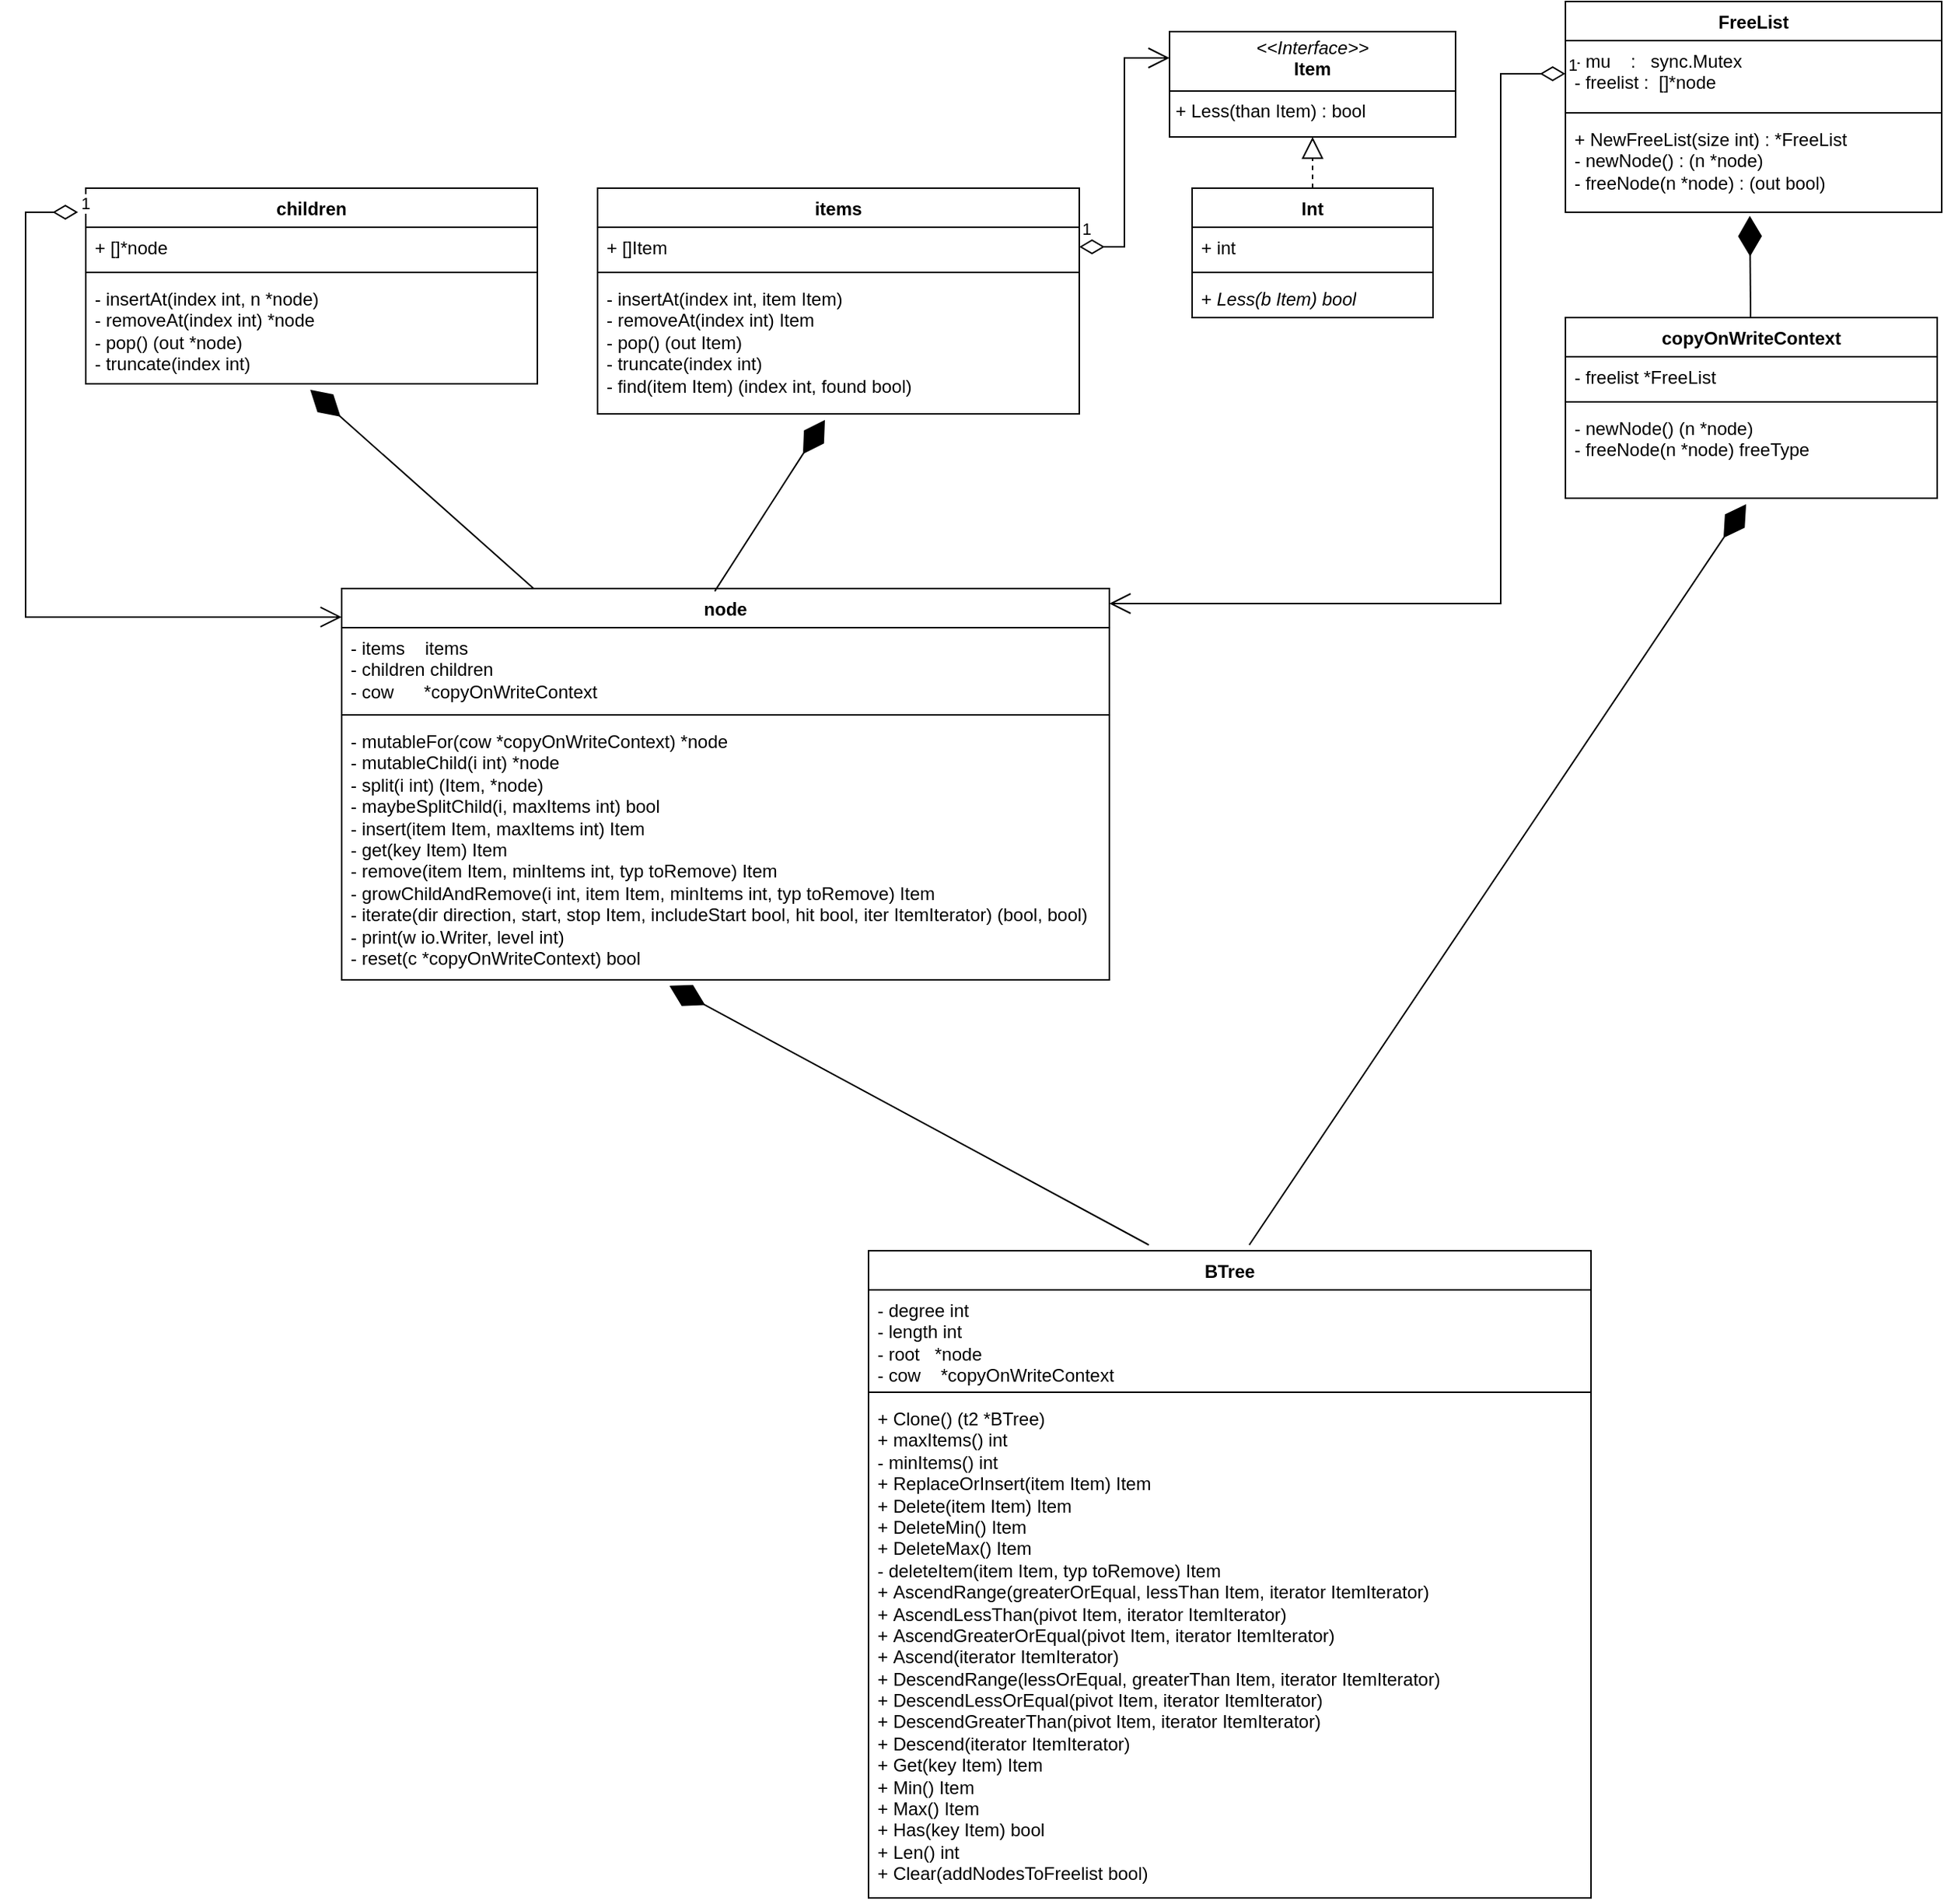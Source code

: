 <mxfile version="24.2.1" type="github">
  <diagram name="第 1 页" id="_yHH3psOANB1RMjNBVOY">
    <mxGraphModel dx="4522" dy="2681" grid="1" gridSize="10" guides="1" tooltips="1" connect="1" arrows="1" fold="1" page="1" pageScale="1" pageWidth="827" pageHeight="1169" math="0" shadow="0">
      <root>
        <mxCell id="0" />
        <mxCell id="1" parent="0" />
        <mxCell id="beHuITGf63IJjDPoYCYx-1" value="&lt;p style=&quot;margin:0px;margin-top:4px;text-align:center;&quot;&gt;&lt;i&gt;&amp;lt;&amp;lt;Interface&amp;gt;&amp;gt;&lt;/i&gt;&lt;br&gt;&lt;b&gt;Item&lt;/b&gt;&lt;/p&gt;&lt;hr size=&quot;1&quot; style=&quot;border-style:solid;&quot;&gt;&lt;p style=&quot;margin:0px;margin-left:4px;&quot;&gt;&lt;span style=&quot;background-color: initial;&quot;&gt;+&amp;nbsp;&lt;/span&gt;&lt;span style=&quot;background-color: initial;&quot;&gt;Less(than Item) : bool&lt;/span&gt;&lt;/p&gt;" style="verticalAlign=top;align=left;overflow=fill;html=1;whiteSpace=wrap;" vertex="1" parent="1">
          <mxGeometry x="-60" y="-190" width="190" height="70" as="geometry" />
        </mxCell>
        <mxCell id="beHuITGf63IJjDPoYCYx-2" value="FreeList" style="swimlane;fontStyle=1;align=center;verticalAlign=top;childLayout=stackLayout;horizontal=1;startSize=26;horizontalStack=0;resizeParent=1;resizeParentMax=0;resizeLast=0;collapsible=1;marginBottom=0;whiteSpace=wrap;html=1;" vertex="1" parent="1">
          <mxGeometry x="203" y="-210" width="250" height="140" as="geometry" />
        </mxCell>
        <mxCell id="beHuITGf63IJjDPoYCYx-3" value="&lt;div&gt;- mu&amp;nbsp; &amp;nbsp; :&amp;nbsp; &amp;nbsp;sync.Mutex&lt;/div&gt;&lt;div&gt;&lt;span style=&quot;white-space: normal;&quot;&gt;- freelist :&amp;nbsp; []*node&lt;/span&gt;&lt;/div&gt;" style="text;strokeColor=none;fillColor=none;align=left;verticalAlign=top;spacingLeft=4;spacingRight=4;overflow=hidden;rotatable=0;points=[[0,0.5],[1,0.5]];portConstraint=eastwest;whiteSpace=wrap;html=1;" vertex="1" parent="beHuITGf63IJjDPoYCYx-2">
          <mxGeometry y="26" width="250" height="44" as="geometry" />
        </mxCell>
        <mxCell id="beHuITGf63IJjDPoYCYx-4" value="" style="line;strokeWidth=1;fillColor=none;align=left;verticalAlign=middle;spacingTop=-1;spacingLeft=3;spacingRight=3;rotatable=0;labelPosition=right;points=[];portConstraint=eastwest;strokeColor=inherit;" vertex="1" parent="beHuITGf63IJjDPoYCYx-2">
          <mxGeometry y="70" width="250" height="8" as="geometry" />
        </mxCell>
        <mxCell id="beHuITGf63IJjDPoYCYx-5" value="+&amp;nbsp;NewFreeList(size int) : *FreeList&lt;div&gt;-&amp;nbsp;newNode() : (n *node)&lt;/div&gt;&lt;div&gt;-&amp;nbsp;freeNode(n *node) : (out bool)&lt;/div&gt;" style="text;strokeColor=none;fillColor=none;align=left;verticalAlign=top;spacingLeft=4;spacingRight=4;overflow=hidden;rotatable=0;points=[[0,0.5],[1,0.5]];portConstraint=eastwest;whiteSpace=wrap;html=1;" vertex="1" parent="beHuITGf63IJjDPoYCYx-2">
          <mxGeometry y="78" width="250" height="62" as="geometry" />
        </mxCell>
        <mxCell id="beHuITGf63IJjDPoYCYx-7" value="items" style="swimlane;fontStyle=1;align=center;verticalAlign=top;childLayout=stackLayout;horizontal=1;startSize=26;horizontalStack=0;resizeParent=1;resizeParentMax=0;resizeLast=0;collapsible=1;marginBottom=0;whiteSpace=wrap;html=1;" vertex="1" parent="1">
          <mxGeometry x="-440" y="-86" width="320" height="150" as="geometry" />
        </mxCell>
        <mxCell id="beHuITGf63IJjDPoYCYx-8" value="+ []Item" style="text;strokeColor=none;fillColor=none;align=left;verticalAlign=top;spacingLeft=4;spacingRight=4;overflow=hidden;rotatable=0;points=[[0,0.5],[1,0.5]];portConstraint=eastwest;whiteSpace=wrap;html=1;" vertex="1" parent="beHuITGf63IJjDPoYCYx-7">
          <mxGeometry y="26" width="320" height="26" as="geometry" />
        </mxCell>
        <mxCell id="beHuITGf63IJjDPoYCYx-9" value="" style="line;strokeWidth=1;fillColor=none;align=left;verticalAlign=middle;spacingTop=-1;spacingLeft=3;spacingRight=3;rotatable=0;labelPosition=right;points=[];portConstraint=eastwest;strokeColor=inherit;" vertex="1" parent="beHuITGf63IJjDPoYCYx-7">
          <mxGeometry y="52" width="320" height="8" as="geometry" />
        </mxCell>
        <mxCell id="beHuITGf63IJjDPoYCYx-10" value="-&amp;nbsp;insertAt(index int, item Item)&lt;div&gt;-&amp;nbsp;removeAt(index int) Item&lt;/div&gt;&lt;div&gt;-&amp;nbsp;pop() (out Item)&amp;nbsp;&lt;/div&gt;&lt;div&gt;-&amp;nbsp;truncate(index int)&lt;/div&gt;&lt;div&gt;-&amp;nbsp;find(item Item) (index int, found bool)&lt;/div&gt;" style="text;strokeColor=none;fillColor=none;align=left;verticalAlign=top;spacingLeft=4;spacingRight=4;overflow=hidden;rotatable=0;points=[[0,0.5],[1,0.5]];portConstraint=eastwest;whiteSpace=wrap;html=1;" vertex="1" parent="beHuITGf63IJjDPoYCYx-7">
          <mxGeometry y="60" width="320" height="90" as="geometry" />
        </mxCell>
        <mxCell id="beHuITGf63IJjDPoYCYx-11" value="children" style="swimlane;fontStyle=1;align=center;verticalAlign=top;childLayout=stackLayout;horizontal=1;startSize=26;horizontalStack=0;resizeParent=1;resizeParentMax=0;resizeLast=0;collapsible=1;marginBottom=0;whiteSpace=wrap;html=1;" vertex="1" parent="1">
          <mxGeometry x="-780" y="-86" width="300" height="130" as="geometry" />
        </mxCell>
        <mxCell id="beHuITGf63IJjDPoYCYx-12" value="+&amp;nbsp;[]*node" style="text;strokeColor=none;fillColor=none;align=left;verticalAlign=top;spacingLeft=4;spacingRight=4;overflow=hidden;rotatable=0;points=[[0,0.5],[1,0.5]];portConstraint=eastwest;whiteSpace=wrap;html=1;" vertex="1" parent="beHuITGf63IJjDPoYCYx-11">
          <mxGeometry y="26" width="300" height="26" as="geometry" />
        </mxCell>
        <mxCell id="beHuITGf63IJjDPoYCYx-13" value="" style="line;strokeWidth=1;fillColor=none;align=left;verticalAlign=middle;spacingTop=-1;spacingLeft=3;spacingRight=3;rotatable=0;labelPosition=right;points=[];portConstraint=eastwest;strokeColor=inherit;" vertex="1" parent="beHuITGf63IJjDPoYCYx-11">
          <mxGeometry y="52" width="300" height="8" as="geometry" />
        </mxCell>
        <mxCell id="beHuITGf63IJjDPoYCYx-14" value="-&amp;nbsp;insertAt(index int, n *node)&lt;div&gt;-&amp;nbsp;removeAt(index int) *node&lt;/div&gt;&lt;div&gt;-&amp;nbsp;pop() (out *node)&lt;/div&gt;&lt;div&gt;-&amp;nbsp;truncate(index int)&lt;/div&gt;" style="text;strokeColor=none;fillColor=none;align=left;verticalAlign=top;spacingLeft=4;spacingRight=4;overflow=hidden;rotatable=0;points=[[0,0.5],[1,0.5]];portConstraint=eastwest;whiteSpace=wrap;html=1;" vertex="1" parent="beHuITGf63IJjDPoYCYx-11">
          <mxGeometry y="60" width="300" height="70" as="geometry" />
        </mxCell>
        <mxCell id="beHuITGf63IJjDPoYCYx-15" value="node" style="swimlane;fontStyle=1;align=center;verticalAlign=top;childLayout=stackLayout;horizontal=1;startSize=26;horizontalStack=0;resizeParent=1;resizeParentMax=0;resizeLast=0;collapsible=1;marginBottom=0;whiteSpace=wrap;html=1;" vertex="1" parent="1">
          <mxGeometry x="-610" y="180" width="510" height="260" as="geometry" />
        </mxCell>
        <mxCell id="beHuITGf63IJjDPoYCYx-16" value="-&amp;nbsp;items&amp;nbsp; &amp;nbsp; items&lt;div&gt;-&amp;nbsp;children children&lt;/div&gt;&lt;div&gt;-&amp;nbsp;cow&amp;nbsp; &amp;nbsp; &amp;nbsp; *copyOnWriteContext&lt;/div&gt;" style="text;strokeColor=none;fillColor=none;align=left;verticalAlign=top;spacingLeft=4;spacingRight=4;overflow=hidden;rotatable=0;points=[[0,0.5],[1,0.5]];portConstraint=eastwest;whiteSpace=wrap;html=1;" vertex="1" parent="beHuITGf63IJjDPoYCYx-15">
          <mxGeometry y="26" width="510" height="54" as="geometry" />
        </mxCell>
        <mxCell id="beHuITGf63IJjDPoYCYx-17" value="" style="line;strokeWidth=1;fillColor=none;align=left;verticalAlign=middle;spacingTop=-1;spacingLeft=3;spacingRight=3;rotatable=0;labelPosition=right;points=[];portConstraint=eastwest;strokeColor=inherit;" vertex="1" parent="beHuITGf63IJjDPoYCYx-15">
          <mxGeometry y="80" width="510" height="8" as="geometry" />
        </mxCell>
        <mxCell id="beHuITGf63IJjDPoYCYx-18" value="-&amp;nbsp;mutableFor(cow *copyOnWriteContext) *node&lt;div&gt;-&amp;nbsp;mutableChild(i int) *node&amp;nbsp;&lt;/div&gt;&lt;div&gt;-&amp;nbsp;split(i int) (Item, *node)&lt;/div&gt;&lt;div&gt;-&amp;nbsp;maybeSplitChild(i, maxItems int) bool&lt;/div&gt;&lt;div&gt;-&amp;nbsp;insert(item Item, maxItems int) Item&lt;/div&gt;&lt;div&gt;-&amp;nbsp;get(key Item) Item&lt;/div&gt;&lt;div&gt;-&amp;nbsp;remove(item Item, minItems int, typ toRemove) Item&lt;/div&gt;&lt;div&gt;-&amp;nbsp;growChildAndRemove(i int, item Item, minItems int, typ toRemove) Item&lt;/div&gt;&lt;div&gt;-&amp;nbsp;iterate(dir direction, start, stop Item, includeStart bool, hit bool, iter ItemIterator) (bool, bool)&lt;/div&gt;&lt;div&gt;-&amp;nbsp;print(w io.Writer, level int)&lt;/div&gt;&lt;div&gt;-&amp;nbsp;reset(c *copyOnWriteContext) bool&lt;/div&gt;" style="text;strokeColor=none;fillColor=none;align=left;verticalAlign=top;spacingLeft=4;spacingRight=4;overflow=hidden;rotatable=0;points=[[0,0.5],[1,0.5]];portConstraint=eastwest;whiteSpace=wrap;html=1;" vertex="1" parent="beHuITGf63IJjDPoYCYx-15">
          <mxGeometry y="88" width="510" height="172" as="geometry" />
        </mxCell>
        <mxCell id="beHuITGf63IJjDPoYCYx-20" value="BTree" style="swimlane;fontStyle=1;align=center;verticalAlign=top;childLayout=stackLayout;horizontal=1;startSize=26;horizontalStack=0;resizeParent=1;resizeParentMax=0;resizeLast=0;collapsible=1;marginBottom=0;whiteSpace=wrap;html=1;" vertex="1" parent="1">
          <mxGeometry x="-260" y="620" width="480" height="430" as="geometry" />
        </mxCell>
        <mxCell id="beHuITGf63IJjDPoYCYx-21" value="-&amp;nbsp;degree int&lt;div&gt;-&amp;nbsp;length int&lt;/div&gt;&lt;div&gt;-&amp;nbsp;root&amp;nbsp; &amp;nbsp;*node&lt;/div&gt;&lt;div&gt;-&amp;nbsp;cow&amp;nbsp; &amp;nbsp; *copyOnWriteContext&lt;/div&gt;" style="text;strokeColor=none;fillColor=none;align=left;verticalAlign=top;spacingLeft=4;spacingRight=4;overflow=hidden;rotatable=0;points=[[0,0.5],[1,0.5]];portConstraint=eastwest;whiteSpace=wrap;html=1;" vertex="1" parent="beHuITGf63IJjDPoYCYx-20">
          <mxGeometry y="26" width="480" height="64" as="geometry" />
        </mxCell>
        <mxCell id="beHuITGf63IJjDPoYCYx-22" value="" style="line;strokeWidth=1;fillColor=none;align=left;verticalAlign=middle;spacingTop=-1;spacingLeft=3;spacingRight=3;rotatable=0;labelPosition=right;points=[];portConstraint=eastwest;strokeColor=inherit;" vertex="1" parent="beHuITGf63IJjDPoYCYx-20">
          <mxGeometry y="90" width="480" height="8" as="geometry" />
        </mxCell>
        <mxCell id="beHuITGf63IJjDPoYCYx-23" value="+ Clone() (t2 *BTree)&lt;div&gt;+&amp;nbsp;maxItems() int&lt;/div&gt;&lt;div&gt;-&amp;nbsp;minItems() int&amp;nbsp;&lt;/div&gt;&lt;div&gt;+&amp;nbsp;ReplaceOrInsert(item Item) Item&lt;/div&gt;&lt;div&gt;+&amp;nbsp;Delete(item Item) Item&lt;/div&gt;&lt;div&gt;+&amp;nbsp;DeleteMin() Item&lt;/div&gt;&lt;div&gt;+&amp;nbsp;DeleteMax() Item&lt;/div&gt;&lt;div&gt;-&amp;nbsp;deleteItem(item Item, typ toRemove) Item&lt;/div&gt;&lt;div&gt;+&amp;nbsp;AscendRange(greaterOrEqual, lessThan Item, iterator ItemIterator)&lt;/div&gt;&lt;div&gt;+&amp;nbsp;AscendLessThan(pivot Item, iterator ItemIterator)&lt;/div&gt;&lt;div&gt;+&amp;nbsp;AscendGreaterOrEqual(pivot Item, iterator ItemIterator)&lt;/div&gt;&lt;div&gt;+&amp;nbsp;Ascend(iterator ItemIterator)&lt;/div&gt;&lt;div&gt;+&amp;nbsp;DescendRange(lessOrEqual, greaterThan Item, iterator ItemIterator)&lt;/div&gt;&lt;div&gt;+&amp;nbsp;DescendLessOrEqual(pivot Item, iterator ItemIterator)&lt;/div&gt;&lt;div&gt;+&amp;nbsp;DescendGreaterThan(pivot Item, iterator ItemIterator)&lt;/div&gt;&lt;div&gt;+&amp;nbsp;Descend(iterator ItemIterator)&lt;/div&gt;&lt;div&gt;+&amp;nbsp;Get(key Item) Item&lt;/div&gt;&lt;div&gt;+&amp;nbsp;Min() Item&lt;/div&gt;&lt;div&gt;+&amp;nbsp;Max() Item&lt;/div&gt;&lt;div&gt;+&amp;nbsp;Has(key Item) bool&lt;/div&gt;&lt;div&gt;+&amp;nbsp;Len() int&lt;/div&gt;&lt;div&gt;+&amp;nbsp;Clear(addNodesToFreelist bool)&lt;/div&gt;" style="text;strokeColor=none;fillColor=none;align=left;verticalAlign=top;spacingLeft=4;spacingRight=4;overflow=hidden;rotatable=0;points=[[0,0.5],[1,0.5]];portConstraint=eastwest;whiteSpace=wrap;html=1;" vertex="1" parent="beHuITGf63IJjDPoYCYx-20">
          <mxGeometry y="98" width="480" height="332" as="geometry" />
        </mxCell>
        <mxCell id="beHuITGf63IJjDPoYCYx-24" value="copyOnWriteContext" style="swimlane;fontStyle=1;align=center;verticalAlign=top;childLayout=stackLayout;horizontal=1;startSize=26;horizontalStack=0;resizeParent=1;resizeParentMax=0;resizeLast=0;collapsible=1;marginBottom=0;whiteSpace=wrap;html=1;" vertex="1" parent="1">
          <mxGeometry x="203" width="247" height="120" as="geometry" />
        </mxCell>
        <mxCell id="beHuITGf63IJjDPoYCYx-25" value="-&amp;nbsp;freelist *FreeList" style="text;strokeColor=none;fillColor=none;align=left;verticalAlign=top;spacingLeft=4;spacingRight=4;overflow=hidden;rotatable=0;points=[[0,0.5],[1,0.5]];portConstraint=eastwest;whiteSpace=wrap;html=1;" vertex="1" parent="beHuITGf63IJjDPoYCYx-24">
          <mxGeometry y="26" width="247" height="26" as="geometry" />
        </mxCell>
        <mxCell id="beHuITGf63IJjDPoYCYx-26" value="" style="line;strokeWidth=1;fillColor=none;align=left;verticalAlign=middle;spacingTop=-1;spacingLeft=3;spacingRight=3;rotatable=0;labelPosition=right;points=[];portConstraint=eastwest;strokeColor=inherit;" vertex="1" parent="beHuITGf63IJjDPoYCYx-24">
          <mxGeometry y="52" width="247" height="8" as="geometry" />
        </mxCell>
        <mxCell id="beHuITGf63IJjDPoYCYx-27" value="-&amp;nbsp;newNode() (n *node)&lt;div&gt;-&amp;nbsp;freeNode(n *node) freeType&lt;/div&gt;" style="text;strokeColor=none;fillColor=none;align=left;verticalAlign=top;spacingLeft=4;spacingRight=4;overflow=hidden;rotatable=0;points=[[0,0.5],[1,0.5]];portConstraint=eastwest;whiteSpace=wrap;html=1;" vertex="1" parent="beHuITGf63IJjDPoYCYx-24">
          <mxGeometry y="60" width="247" height="60" as="geometry" />
        </mxCell>
        <mxCell id="beHuITGf63IJjDPoYCYx-29" value="Int" style="swimlane;fontStyle=1;align=center;verticalAlign=top;childLayout=stackLayout;horizontal=1;startSize=26;horizontalStack=0;resizeParent=1;resizeParentMax=0;resizeLast=0;collapsible=1;marginBottom=0;whiteSpace=wrap;html=1;" vertex="1" parent="1">
          <mxGeometry x="-45" y="-86" width="160" height="86" as="geometry" />
        </mxCell>
        <mxCell id="beHuITGf63IJjDPoYCYx-30" value="+ int" style="text;strokeColor=none;fillColor=none;align=left;verticalAlign=top;spacingLeft=4;spacingRight=4;overflow=hidden;rotatable=0;points=[[0,0.5],[1,0.5]];portConstraint=eastwest;whiteSpace=wrap;html=1;" vertex="1" parent="beHuITGf63IJjDPoYCYx-29">
          <mxGeometry y="26" width="160" height="26" as="geometry" />
        </mxCell>
        <mxCell id="beHuITGf63IJjDPoYCYx-31" value="" style="line;strokeWidth=1;fillColor=none;align=left;verticalAlign=middle;spacingTop=-1;spacingLeft=3;spacingRight=3;rotatable=0;labelPosition=right;points=[];portConstraint=eastwest;strokeColor=inherit;" vertex="1" parent="beHuITGf63IJjDPoYCYx-29">
          <mxGeometry y="52" width="160" height="8" as="geometry" />
        </mxCell>
        <mxCell id="beHuITGf63IJjDPoYCYx-32" value="+&amp;nbsp;&lt;i&gt;Less(b Item) bool&lt;/i&gt;" style="text;strokeColor=none;fillColor=none;align=left;verticalAlign=top;spacingLeft=4;spacingRight=4;overflow=hidden;rotatable=0;points=[[0,0.5],[1,0.5]];portConstraint=eastwest;whiteSpace=wrap;html=1;" vertex="1" parent="beHuITGf63IJjDPoYCYx-29">
          <mxGeometry y="60" width="160" height="26" as="geometry" />
        </mxCell>
        <mxCell id="beHuITGf63IJjDPoYCYx-33" value="" style="endArrow=block;dashed=1;endFill=0;endSize=12;html=1;rounded=0;entryX=0.5;entryY=1;entryDx=0;entryDy=0;exitX=0.5;exitY=0;exitDx=0;exitDy=0;" edge="1" parent="1" source="beHuITGf63IJjDPoYCYx-29" target="beHuITGf63IJjDPoYCYx-1">
          <mxGeometry width="160" relative="1" as="geometry">
            <mxPoint x="40" y="50" as="sourcePoint" />
            <mxPoint x="200" y="50" as="targetPoint" />
          </mxGeometry>
        </mxCell>
        <mxCell id="beHuITGf63IJjDPoYCYx-35" value="" style="endArrow=diamondThin;endFill=1;endSize=24;html=1;rounded=0;exitX=0.25;exitY=0;exitDx=0;exitDy=0;entryX=0.497;entryY=1.057;entryDx=0;entryDy=0;entryPerimeter=0;" edge="1" parent="1" source="beHuITGf63IJjDPoYCYx-15" target="beHuITGf63IJjDPoYCYx-14">
          <mxGeometry width="160" relative="1" as="geometry">
            <mxPoint x="-830" y="220" as="sourcePoint" />
            <mxPoint x="-630" y="40" as="targetPoint" />
          </mxGeometry>
        </mxCell>
        <mxCell id="beHuITGf63IJjDPoYCYx-36" value="" style="endArrow=diamondThin;endFill=1;endSize=24;html=1;rounded=0;entryX=0.472;entryY=1.044;entryDx=0;entryDy=0;entryPerimeter=0;exitX=0.486;exitY=0.007;exitDx=0;exitDy=0;exitPerimeter=0;" edge="1" parent="1" source="beHuITGf63IJjDPoYCYx-15" target="beHuITGf63IJjDPoYCYx-10">
          <mxGeometry width="160" relative="1" as="geometry">
            <mxPoint x="-840" y="230" as="sourcePoint" />
            <mxPoint x="-680" y="230" as="targetPoint" />
          </mxGeometry>
        </mxCell>
        <mxCell id="beHuITGf63IJjDPoYCYx-39" value="" style="endArrow=diamondThin;endFill=1;endSize=24;html=1;rounded=0;entryX=0.486;entryY=1.067;entryDx=0;entryDy=0;entryPerimeter=0;exitX=0.527;exitY=-0.009;exitDx=0;exitDy=0;exitPerimeter=0;" edge="1" parent="1" source="beHuITGf63IJjDPoYCYx-20" target="beHuITGf63IJjDPoYCYx-27">
          <mxGeometry width="160" relative="1" as="geometry">
            <mxPoint x="-70" y="250" as="sourcePoint" />
            <mxPoint x="90" y="250" as="targetPoint" />
          </mxGeometry>
        </mxCell>
        <mxCell id="beHuITGf63IJjDPoYCYx-40" value="" style="endArrow=diamondThin;endFill=1;endSize=24;html=1;rounded=0;entryX=0.427;entryY=1.023;entryDx=0;entryDy=0;entryPerimeter=0;exitX=0.388;exitY=-0.009;exitDx=0;exitDy=0;exitPerimeter=0;" edge="1" parent="1" source="beHuITGf63IJjDPoYCYx-20" target="beHuITGf63IJjDPoYCYx-18">
          <mxGeometry width="160" relative="1" as="geometry">
            <mxPoint x="-70" y="650" as="sourcePoint" />
            <mxPoint x="90" y="650" as="targetPoint" />
          </mxGeometry>
        </mxCell>
        <mxCell id="beHuITGf63IJjDPoYCYx-41" value="1" style="endArrow=open;html=1;endSize=12;startArrow=diamondThin;startSize=14;startFill=0;edgeStyle=orthogonalEdgeStyle;align=left;verticalAlign=bottom;rounded=0;exitX=1;exitY=0.5;exitDx=0;exitDy=0;entryX=0;entryY=0.25;entryDx=0;entryDy=0;" edge="1" parent="1" source="beHuITGf63IJjDPoYCYx-8" target="beHuITGf63IJjDPoYCYx-1">
          <mxGeometry x="-1" y="3" relative="1" as="geometry">
            <mxPoint x="-70" y="150" as="sourcePoint" />
            <mxPoint x="90" y="150" as="targetPoint" />
          </mxGeometry>
        </mxCell>
        <mxCell id="beHuITGf63IJjDPoYCYx-42" value="1" style="endArrow=open;html=1;endSize=12;startArrow=diamondThin;startSize=14;startFill=0;edgeStyle=orthogonalEdgeStyle;align=left;verticalAlign=bottom;rounded=0;entryX=0;entryY=0.073;entryDx=0;entryDy=0;entryPerimeter=0;exitX=-0.017;exitY=0.123;exitDx=0;exitDy=0;exitPerimeter=0;" edge="1" parent="1" source="beHuITGf63IJjDPoYCYx-11" target="beHuITGf63IJjDPoYCYx-15">
          <mxGeometry x="-1" y="3" relative="1" as="geometry">
            <mxPoint x="-810" y="100" as="sourcePoint" />
            <mxPoint x="-690" y="260" as="targetPoint" />
            <Array as="points">
              <mxPoint x="-820" y="-70" />
              <mxPoint x="-820" y="199" />
            </Array>
          </mxGeometry>
        </mxCell>
        <mxCell id="beHuITGf63IJjDPoYCYx-44" value="1" style="endArrow=open;html=1;endSize=12;startArrow=diamondThin;startSize=14;startFill=0;edgeStyle=orthogonalEdgeStyle;align=left;verticalAlign=bottom;rounded=0;exitX=0;exitY=0.5;exitDx=0;exitDy=0;" edge="1" parent="1" source="beHuITGf63IJjDPoYCYx-3">
          <mxGeometry x="-1" y="3" relative="1" as="geometry">
            <mxPoint x="-210" y="300" as="sourcePoint" />
            <mxPoint x="-100" y="190" as="targetPoint" />
            <Array as="points">
              <mxPoint x="160" y="-162" />
              <mxPoint x="160" y="190" />
              <mxPoint x="-100" y="190" />
            </Array>
          </mxGeometry>
        </mxCell>
        <mxCell id="beHuITGf63IJjDPoYCYx-45" value="" style="endArrow=diamondThin;endFill=1;endSize=24;html=1;rounded=0;entryX=0.49;entryY=1.039;entryDx=0;entryDy=0;entryPerimeter=0;" edge="1" parent="1" source="beHuITGf63IJjDPoYCYx-24" target="beHuITGf63IJjDPoYCYx-5">
          <mxGeometry width="160" relative="1" as="geometry">
            <mxPoint x="510" y="59.29" as="sourcePoint" />
            <mxPoint x="670" y="59.29" as="targetPoint" />
          </mxGeometry>
        </mxCell>
      </root>
    </mxGraphModel>
  </diagram>
</mxfile>
